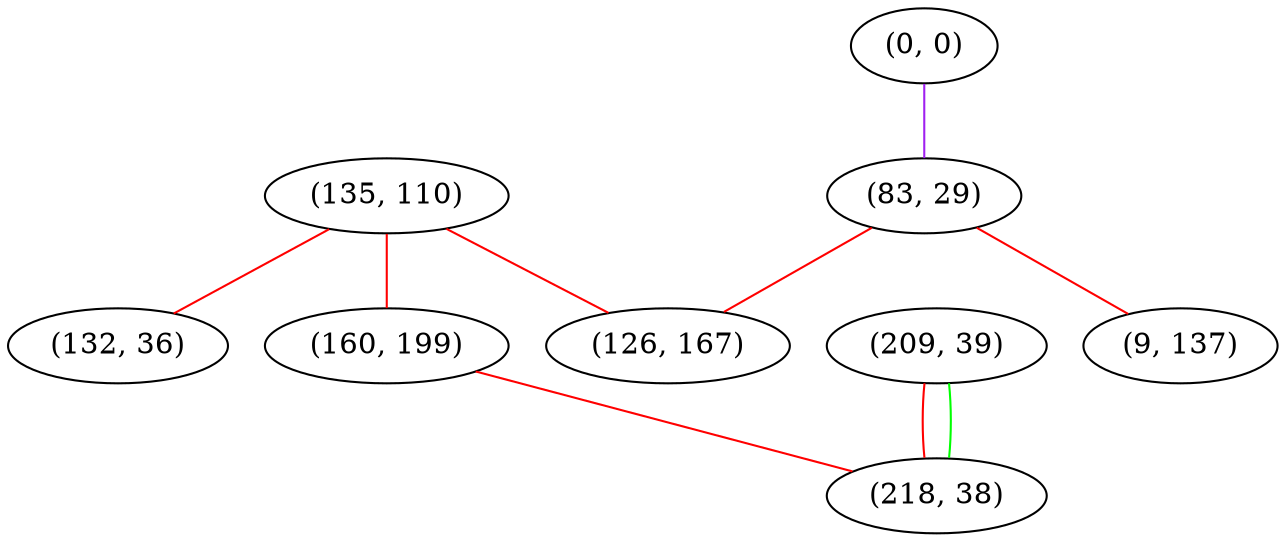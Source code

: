 graph "" {
"(135, 110)";
"(0, 0)";
"(83, 29)";
"(209, 39)";
"(132, 36)";
"(9, 137)";
"(160, 199)";
"(218, 38)";
"(126, 167)";
"(135, 110)" -- "(132, 36)"  [color=red, key=0, weight=1];
"(135, 110)" -- "(126, 167)"  [color=red, key=0, weight=1];
"(135, 110)" -- "(160, 199)"  [color=red, key=0, weight=1];
"(0, 0)" -- "(83, 29)"  [color=purple, key=0, weight=4];
"(83, 29)" -- "(126, 167)"  [color=red, key=0, weight=1];
"(83, 29)" -- "(9, 137)"  [color=red, key=0, weight=1];
"(209, 39)" -- "(218, 38)"  [color=red, key=0, weight=1];
"(209, 39)" -- "(218, 38)"  [color=green, key=1, weight=2];
"(160, 199)" -- "(218, 38)"  [color=red, key=0, weight=1];
}
